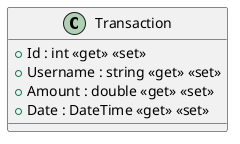 @startuml
class Transaction {
    + Id : int <<get>> <<set>>
    + Username : string <<get>> <<set>>
    + Amount : double <<get>> <<set>>
    + Date : DateTime <<get>> <<set>>
}
@enduml
